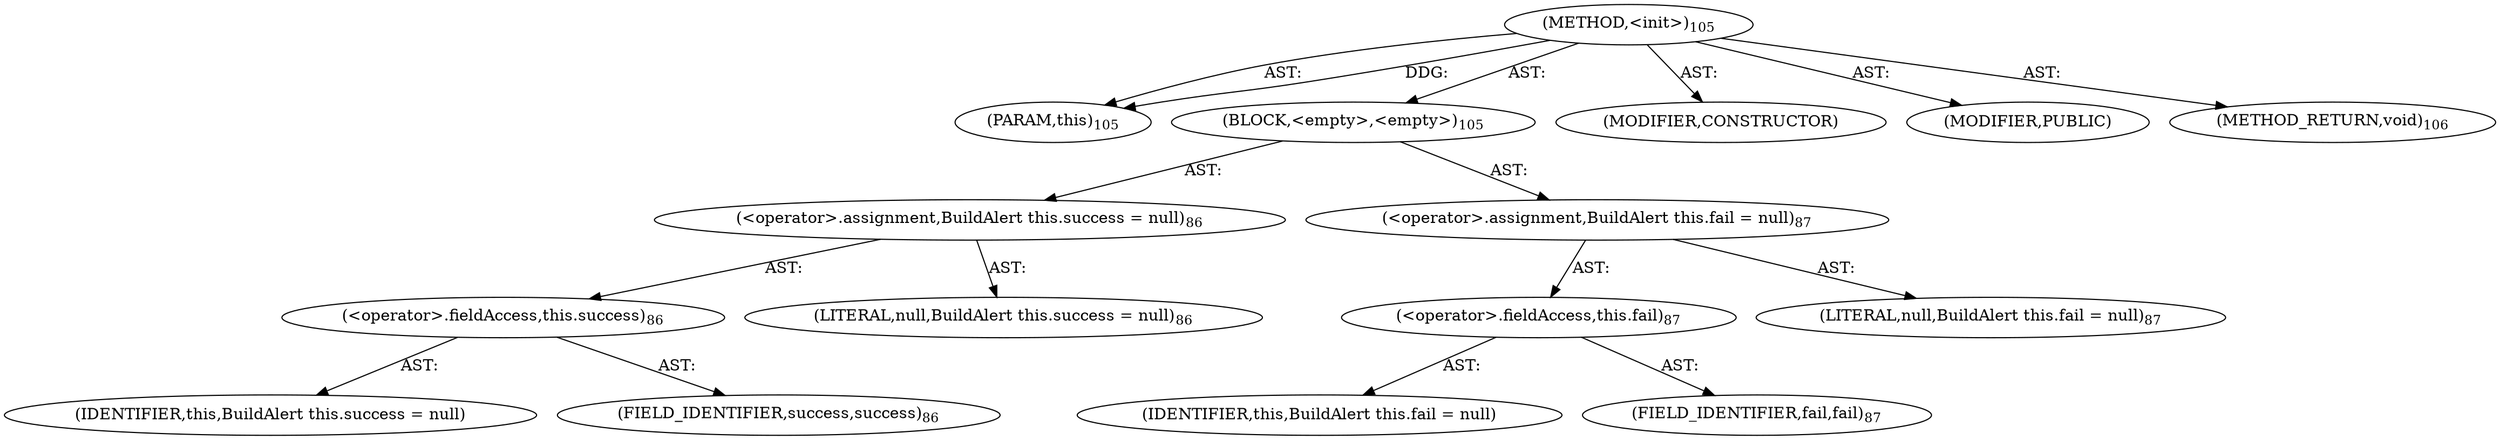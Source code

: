 digraph "&lt;init&gt;" {  
"111669149698" [label = <(METHOD,&lt;init&gt;)<SUB>105</SUB>> ]
"115964117003" [label = <(PARAM,this)<SUB>105</SUB>> ]
"25769803778" [label = <(BLOCK,&lt;empty&gt;,&lt;empty&gt;)<SUB>105</SUB>> ]
"30064771084" [label = <(&lt;operator&gt;.assignment,BuildAlert this.success = null)<SUB>86</SUB>> ]
"30064771085" [label = <(&lt;operator&gt;.fieldAccess,this.success)<SUB>86</SUB>> ]
"68719476756" [label = <(IDENTIFIER,this,BuildAlert this.success = null)> ]
"55834574854" [label = <(FIELD_IDENTIFIER,success,success)<SUB>86</SUB>> ]
"90194313216" [label = <(LITERAL,null,BuildAlert this.success = null)<SUB>86</SUB>> ]
"30064771086" [label = <(&lt;operator&gt;.assignment,BuildAlert this.fail = null)<SUB>87</SUB>> ]
"30064771087" [label = <(&lt;operator&gt;.fieldAccess,this.fail)<SUB>87</SUB>> ]
"68719476757" [label = <(IDENTIFIER,this,BuildAlert this.fail = null)> ]
"55834574855" [label = <(FIELD_IDENTIFIER,fail,fail)<SUB>87</SUB>> ]
"90194313217" [label = <(LITERAL,null,BuildAlert this.fail = null)<SUB>87</SUB>> ]
"133143986182" [label = <(MODIFIER,CONSTRUCTOR)> ]
"133143986183" [label = <(MODIFIER,PUBLIC)> ]
"128849018882" [label = <(METHOD_RETURN,void)<SUB>106</SUB>> ]
  "111669149698" -> "115964117003"  [ label = "AST: "] 
  "111669149698" -> "25769803778"  [ label = "AST: "] 
  "111669149698" -> "133143986182"  [ label = "AST: "] 
  "111669149698" -> "133143986183"  [ label = "AST: "] 
  "111669149698" -> "128849018882"  [ label = "AST: "] 
  "25769803778" -> "30064771084"  [ label = "AST: "] 
  "25769803778" -> "30064771086"  [ label = "AST: "] 
  "30064771084" -> "30064771085"  [ label = "AST: "] 
  "30064771084" -> "90194313216"  [ label = "AST: "] 
  "30064771085" -> "68719476756"  [ label = "AST: "] 
  "30064771085" -> "55834574854"  [ label = "AST: "] 
  "30064771086" -> "30064771087"  [ label = "AST: "] 
  "30064771086" -> "90194313217"  [ label = "AST: "] 
  "30064771087" -> "68719476757"  [ label = "AST: "] 
  "30064771087" -> "55834574855"  [ label = "AST: "] 
  "111669149698" -> "115964117003"  [ label = "DDG: "] 
}
